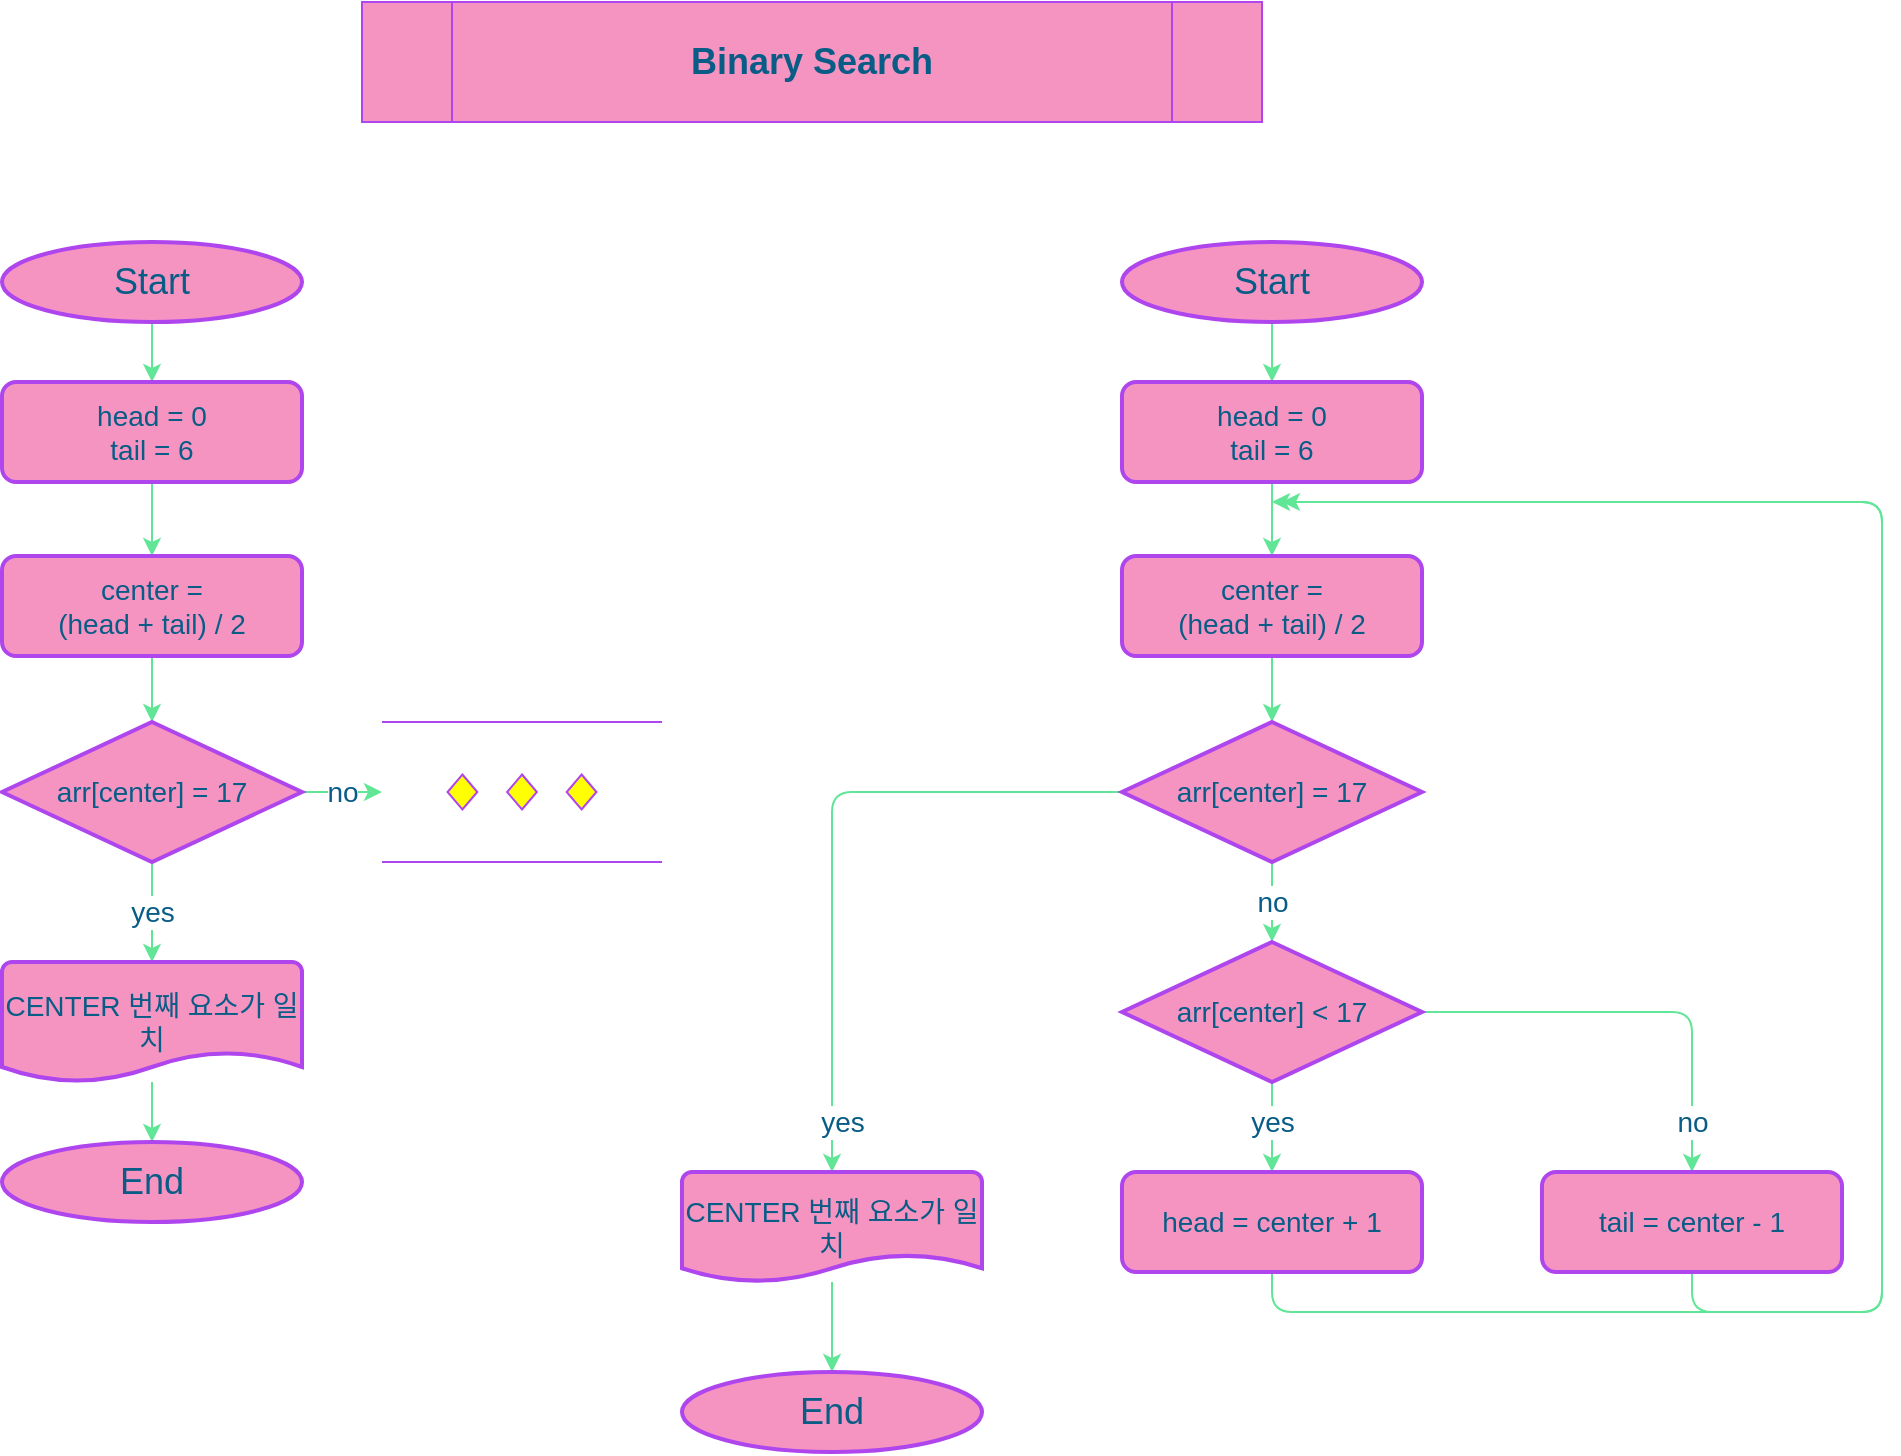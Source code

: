 <mxfile version="19.0.3" type="device"><diagram id="U952t4WrTnIJ52hAO785" name="Page-1"><mxGraphModel dx="829" dy="822" grid="1" gridSize="10" guides="1" tooltips="1" connect="1" arrows="1" fold="1" page="1" pageScale="1" pageWidth="850" pageHeight="1100" math="0" shadow="0"><root><mxCell id="0"/><mxCell id="1" parent="0"/><mxCell id="ElDWfpY2x7eRnRj39PX3-2" value="Binary Search" style="shape=process;whiteSpace=wrap;html=1;backgroundOutline=1;rounded=0;sketch=0;fontSize=18;fontStyle=1;fillColor=#F694C1;strokeColor=#AF45ED;fontColor=#095C86;" vertex="1" parent="1"><mxGeometry x="220" y="40" width="450" height="60" as="geometry"/></mxCell><mxCell id="ElDWfpY2x7eRnRj39PX3-10" value="" style="edgeStyle=orthogonalEdgeStyle;curved=0;rounded=1;sketch=0;orthogonalLoop=1;jettySize=auto;html=1;fontSize=18;strokeColor=#60E696;fontColor=#095C86;" edge="1" parent="1" source="ElDWfpY2x7eRnRj39PX3-7" target="ElDWfpY2x7eRnRj39PX3-8"><mxGeometry relative="1" as="geometry"/></mxCell><mxCell id="ElDWfpY2x7eRnRj39PX3-7" value="Start" style="strokeWidth=2;html=1;shape=mxgraph.flowchart.start_2;whiteSpace=wrap;rounded=0;sketch=0;fontSize=18;fillColor=#F694C1;strokeColor=#AF45ED;fontColor=#095C86;" vertex="1" parent="1"><mxGeometry x="40" y="160" width="150" height="40" as="geometry"/></mxCell><mxCell id="ElDWfpY2x7eRnRj39PX3-11" value="" style="edgeStyle=orthogonalEdgeStyle;curved=0;rounded=1;sketch=0;orthogonalLoop=1;jettySize=auto;html=1;fontSize=18;strokeColor=#60E696;fontColor=#095C86;" edge="1" parent="1" source="ElDWfpY2x7eRnRj39PX3-8" target="ElDWfpY2x7eRnRj39PX3-9"><mxGeometry relative="1" as="geometry"/></mxCell><mxCell id="ElDWfpY2x7eRnRj39PX3-8" value="head = 0&lt;br style=&quot;font-size: 14px;&quot;&gt;tail = 6" style="rounded=1;whiteSpace=wrap;html=1;absoluteArcSize=1;arcSize=14;strokeWidth=2;sketch=0;fontSize=14;fillColor=#F694C1;strokeColor=#AF45ED;fontColor=#095C86;" vertex="1" parent="1"><mxGeometry x="40" y="230" width="150" height="50" as="geometry"/></mxCell><mxCell id="ElDWfpY2x7eRnRj39PX3-13" value="" style="edgeStyle=orthogonalEdgeStyle;curved=0;rounded=1;sketch=0;orthogonalLoop=1;jettySize=auto;html=1;fontSize=18;strokeColor=#60E696;fontColor=#095C86;" edge="1" parent="1" source="ElDWfpY2x7eRnRj39PX3-9" target="ElDWfpY2x7eRnRj39PX3-12"><mxGeometry relative="1" as="geometry"/></mxCell><mxCell id="ElDWfpY2x7eRnRj39PX3-9" value="center =&lt;br style=&quot;font-size: 14px;&quot;&gt;(head + tail) / 2" style="rounded=1;whiteSpace=wrap;html=1;absoluteArcSize=1;arcSize=14;strokeWidth=2;sketch=0;fontSize=14;fillColor=#F694C1;strokeColor=#AF45ED;fontColor=#095C86;" vertex="1" parent="1"><mxGeometry x="40" y="317" width="150" height="50" as="geometry"/></mxCell><mxCell id="ElDWfpY2x7eRnRj39PX3-16" value="yes" style="edgeStyle=orthogonalEdgeStyle;curved=0;rounded=1;sketch=0;orthogonalLoop=1;jettySize=auto;html=1;fontSize=14;strokeColor=#60E696;fontColor=#095C86;" edge="1" parent="1" source="ElDWfpY2x7eRnRj39PX3-12" target="ElDWfpY2x7eRnRj39PX3-14"><mxGeometry relative="1" as="geometry"/></mxCell><mxCell id="ElDWfpY2x7eRnRj39PX3-20" value="no" style="edgeStyle=orthogonalEdgeStyle;curved=0;rounded=1;sketch=0;orthogonalLoop=1;jettySize=auto;html=1;fontSize=14;strokeColor=#60E696;fontColor=#095C86;" edge="1" parent="1" source="ElDWfpY2x7eRnRj39PX3-12" target="ElDWfpY2x7eRnRj39PX3-19"><mxGeometry relative="1" as="geometry"/></mxCell><mxCell id="ElDWfpY2x7eRnRj39PX3-12" value="arr[center] = 17" style="strokeWidth=2;html=1;shape=mxgraph.flowchart.decision;whiteSpace=wrap;rounded=0;sketch=0;fontSize=14;fillColor=#F694C1;strokeColor=#AF45ED;fontColor=#095C86;" vertex="1" parent="1"><mxGeometry x="40" y="400" width="150" height="70" as="geometry"/></mxCell><mxCell id="ElDWfpY2x7eRnRj39PX3-17" value="" style="edgeStyle=orthogonalEdgeStyle;curved=0;rounded=1;sketch=0;orthogonalLoop=1;jettySize=auto;html=1;fontSize=14;strokeColor=#60E696;fontColor=#095C86;" edge="1" parent="1" source="ElDWfpY2x7eRnRj39PX3-14" target="ElDWfpY2x7eRnRj39PX3-15"><mxGeometry relative="1" as="geometry"/></mxCell><mxCell id="ElDWfpY2x7eRnRj39PX3-14" value="CENTER 번째 요소가 일치" style="strokeWidth=2;html=1;shape=mxgraph.flowchart.document2;whiteSpace=wrap;size=0.25;rounded=0;sketch=0;fontSize=14;fillColor=#F694C1;strokeColor=#AF45ED;fontColor=#095C86;" vertex="1" parent="1"><mxGeometry x="40" y="520" width="150" height="60" as="geometry"/></mxCell><mxCell id="ElDWfpY2x7eRnRj39PX3-15" value="End" style="strokeWidth=2;html=1;shape=mxgraph.flowchart.start_2;whiteSpace=wrap;rounded=0;sketch=0;fontSize=18;fillColor=#F694C1;strokeColor=#AF45ED;fontColor=#095C86;" vertex="1" parent="1"><mxGeometry x="40" y="610" width="150" height="40" as="geometry"/></mxCell><mxCell id="ElDWfpY2x7eRnRj39PX3-19" value="" style="verticalLabelPosition=bottom;verticalAlign=top;html=1;shape=mxgraph.flowchart.parallel_mode;pointerEvents=1;rounded=0;sketch=0;fontSize=14;fillColor=#F694C1;strokeColor=#AF45ED;fontColor=#095C86;" vertex="1" parent="1"><mxGeometry x="230" y="400" width="140" height="70" as="geometry"/></mxCell><mxCell id="ElDWfpY2x7eRnRj39PX3-21" value="" style="edgeStyle=orthogonalEdgeStyle;curved=0;rounded=1;sketch=0;orthogonalLoop=1;jettySize=auto;html=1;fontSize=18;strokeColor=#60E696;fontColor=#095C86;" edge="1" source="ElDWfpY2x7eRnRj39PX3-22" target="ElDWfpY2x7eRnRj39PX3-24" parent="1"><mxGeometry relative="1" as="geometry"/></mxCell><mxCell id="ElDWfpY2x7eRnRj39PX3-22" value="Start" style="strokeWidth=2;html=1;shape=mxgraph.flowchart.start_2;whiteSpace=wrap;rounded=0;sketch=0;fontSize=18;fillColor=#F694C1;strokeColor=#AF45ED;fontColor=#095C86;" vertex="1" parent="1"><mxGeometry x="600" y="160" width="150" height="40" as="geometry"/></mxCell><mxCell id="ElDWfpY2x7eRnRj39PX3-23" value="" style="edgeStyle=orthogonalEdgeStyle;curved=0;rounded=1;sketch=0;orthogonalLoop=1;jettySize=auto;html=1;fontSize=18;strokeColor=#60E696;fontColor=#095C86;" edge="1" source="ElDWfpY2x7eRnRj39PX3-24" target="ElDWfpY2x7eRnRj39PX3-26" parent="1"><mxGeometry relative="1" as="geometry"/></mxCell><mxCell id="ElDWfpY2x7eRnRj39PX3-24" value="head = 0&lt;br style=&quot;font-size: 14px;&quot;&gt;tail = 6" style="rounded=1;whiteSpace=wrap;html=1;absoluteArcSize=1;arcSize=14;strokeWidth=2;sketch=0;fontSize=14;fillColor=#F694C1;strokeColor=#AF45ED;fontColor=#095C86;" vertex="1" parent="1"><mxGeometry x="600" y="230" width="150" height="50" as="geometry"/></mxCell><mxCell id="ElDWfpY2x7eRnRj39PX3-25" value="" style="edgeStyle=orthogonalEdgeStyle;curved=0;rounded=1;sketch=0;orthogonalLoop=1;jettySize=auto;html=1;fontSize=18;strokeColor=#60E696;fontColor=#095C86;" edge="1" source="ElDWfpY2x7eRnRj39PX3-26" target="ElDWfpY2x7eRnRj39PX3-29" parent="1"><mxGeometry relative="1" as="geometry"/></mxCell><mxCell id="ElDWfpY2x7eRnRj39PX3-26" value="center =&lt;br style=&quot;font-size: 14px;&quot;&gt;(head + tail) / 2" style="rounded=1;whiteSpace=wrap;html=1;absoluteArcSize=1;arcSize=14;strokeWidth=2;sketch=0;fontSize=14;fillColor=#F694C1;strokeColor=#AF45ED;fontColor=#095C86;" vertex="1" parent="1"><mxGeometry x="600" y="317" width="150" height="50" as="geometry"/></mxCell><mxCell id="ElDWfpY2x7eRnRj39PX3-27" value="yes" style="edgeStyle=orthogonalEdgeStyle;curved=0;rounded=1;sketch=0;orthogonalLoop=1;jettySize=auto;html=1;fontSize=14;strokeColor=#60E696;fontColor=#095C86;" edge="1" source="ElDWfpY2x7eRnRj39PX3-29" target="ElDWfpY2x7eRnRj39PX3-31" parent="1"><mxGeometry x="0.851" y="5" relative="1" as="geometry"><mxPoint as="offset"/></mxGeometry></mxCell><mxCell id="ElDWfpY2x7eRnRj39PX3-40" value="no" style="edgeStyle=orthogonalEdgeStyle;curved=0;rounded=1;sketch=0;orthogonalLoop=1;jettySize=auto;html=1;fontSize=14;strokeColor=#60E696;fontColor=#095C86;" edge="1" parent="1" source="ElDWfpY2x7eRnRj39PX3-29" target="ElDWfpY2x7eRnRj39PX3-34"><mxGeometry relative="1" as="geometry"/></mxCell><mxCell id="ElDWfpY2x7eRnRj39PX3-29" value="arr[center] = 17" style="strokeWidth=2;html=1;shape=mxgraph.flowchart.decision;whiteSpace=wrap;rounded=0;sketch=0;fontSize=14;fillColor=#F694C1;strokeColor=#AF45ED;fontColor=#095C86;" vertex="1" parent="1"><mxGeometry x="600" y="400" width="150" height="70" as="geometry"/></mxCell><mxCell id="ElDWfpY2x7eRnRj39PX3-30" value="" style="edgeStyle=orthogonalEdgeStyle;curved=0;rounded=1;sketch=0;orthogonalLoop=1;jettySize=auto;html=1;fontSize=14;strokeColor=#60E696;fontColor=#095C86;" edge="1" source="ElDWfpY2x7eRnRj39PX3-31" target="ElDWfpY2x7eRnRj39PX3-32" parent="1"><mxGeometry relative="1" as="geometry"/></mxCell><mxCell id="ElDWfpY2x7eRnRj39PX3-31" value="CENTER 번째 요소가 일치" style="strokeWidth=2;html=1;shape=mxgraph.flowchart.document2;whiteSpace=wrap;size=0.25;rounded=0;sketch=0;fontSize=14;fillColor=#F694C1;strokeColor=#AF45ED;fontColor=#095C86;" vertex="1" parent="1"><mxGeometry x="380" y="625" width="150" height="55" as="geometry"/></mxCell><mxCell id="ElDWfpY2x7eRnRj39PX3-32" value="End" style="strokeWidth=2;html=1;shape=mxgraph.flowchart.start_2;whiteSpace=wrap;rounded=0;sketch=0;fontSize=18;fillColor=#F694C1;strokeColor=#AF45ED;fontColor=#095C86;" vertex="1" parent="1"><mxGeometry x="380" y="725" width="150" height="40" as="geometry"/></mxCell><mxCell id="ElDWfpY2x7eRnRj39PX3-38" value="yes" style="edgeStyle=orthogonalEdgeStyle;curved=0;rounded=1;sketch=0;orthogonalLoop=1;jettySize=auto;html=1;fontSize=14;strokeColor=#60E696;fontColor=#095C86;" edge="1" parent="1" source="ElDWfpY2x7eRnRj39PX3-34" target="ElDWfpY2x7eRnRj39PX3-36"><mxGeometry x="-0.111" relative="1" as="geometry"><mxPoint as="offset"/></mxGeometry></mxCell><mxCell id="ElDWfpY2x7eRnRj39PX3-42" value="no" style="edgeStyle=orthogonalEdgeStyle;curved=0;rounded=1;sketch=0;orthogonalLoop=1;jettySize=auto;html=1;exitX=1;exitY=0.5;exitDx=0;exitDy=0;exitPerimeter=0;entryX=0.5;entryY=0;entryDx=0;entryDy=0;fontSize=14;strokeColor=#60E696;fontColor=#095C86;" edge="1" parent="1" source="ElDWfpY2x7eRnRj39PX3-34" target="ElDWfpY2x7eRnRj39PX3-41"><mxGeometry x="0.767" relative="1" as="geometry"><mxPoint as="offset"/></mxGeometry></mxCell><mxCell id="ElDWfpY2x7eRnRj39PX3-34" value="arr[center] &amp;lt; 17" style="strokeWidth=2;html=1;shape=mxgraph.flowchart.decision;whiteSpace=wrap;rounded=0;sketch=0;fontSize=14;fillColor=#F694C1;strokeColor=#AF45ED;fontColor=#095C86;" vertex="1" parent="1"><mxGeometry x="600" y="510" width="150" height="70" as="geometry"/></mxCell><mxCell id="ElDWfpY2x7eRnRj39PX3-43" style="edgeStyle=orthogonalEdgeStyle;curved=0;rounded=1;sketch=0;orthogonalLoop=1;jettySize=auto;html=1;exitX=0.5;exitY=1;exitDx=0;exitDy=0;fontSize=14;strokeColor=#60E696;fontColor=#095C86;" edge="1" parent="1" source="ElDWfpY2x7eRnRj39PX3-36"><mxGeometry relative="1" as="geometry"><mxPoint x="675" y="290" as="targetPoint"/><Array as="points"><mxPoint x="675" y="695"/><mxPoint x="980" y="695"/><mxPoint x="980" y="290"/></Array></mxGeometry></mxCell><mxCell id="ElDWfpY2x7eRnRj39PX3-36" value="head = center + 1" style="rounded=1;whiteSpace=wrap;html=1;absoluteArcSize=1;arcSize=14;strokeWidth=2;sketch=0;fontSize=14;fillColor=#F694C1;strokeColor=#AF45ED;fontColor=#095C86;" vertex="1" parent="1"><mxGeometry x="600" y="625" width="150" height="50" as="geometry"/></mxCell><mxCell id="ElDWfpY2x7eRnRj39PX3-44" style="edgeStyle=orthogonalEdgeStyle;curved=0;rounded=1;sketch=0;orthogonalLoop=1;jettySize=auto;html=1;exitX=0.5;exitY=1;exitDx=0;exitDy=0;fontSize=14;strokeColor=#60E696;fontColor=#095C86;" edge="1" parent="1" source="ElDWfpY2x7eRnRj39PX3-41"><mxGeometry relative="1" as="geometry"><mxPoint x="680" y="290" as="targetPoint"/><Array as="points"><mxPoint x="885" y="695"/><mxPoint x="980" y="695"/><mxPoint x="980" y="290"/></Array></mxGeometry></mxCell><mxCell id="ElDWfpY2x7eRnRj39PX3-41" value="tail = center - 1" style="rounded=1;whiteSpace=wrap;html=1;absoluteArcSize=1;arcSize=14;strokeWidth=2;sketch=0;fontSize=14;fillColor=#F694C1;strokeColor=#AF45ED;fontColor=#095C86;" vertex="1" parent="1"><mxGeometry x="810" y="625" width="150" height="50" as="geometry"/></mxCell></root></mxGraphModel></diagram></mxfile>